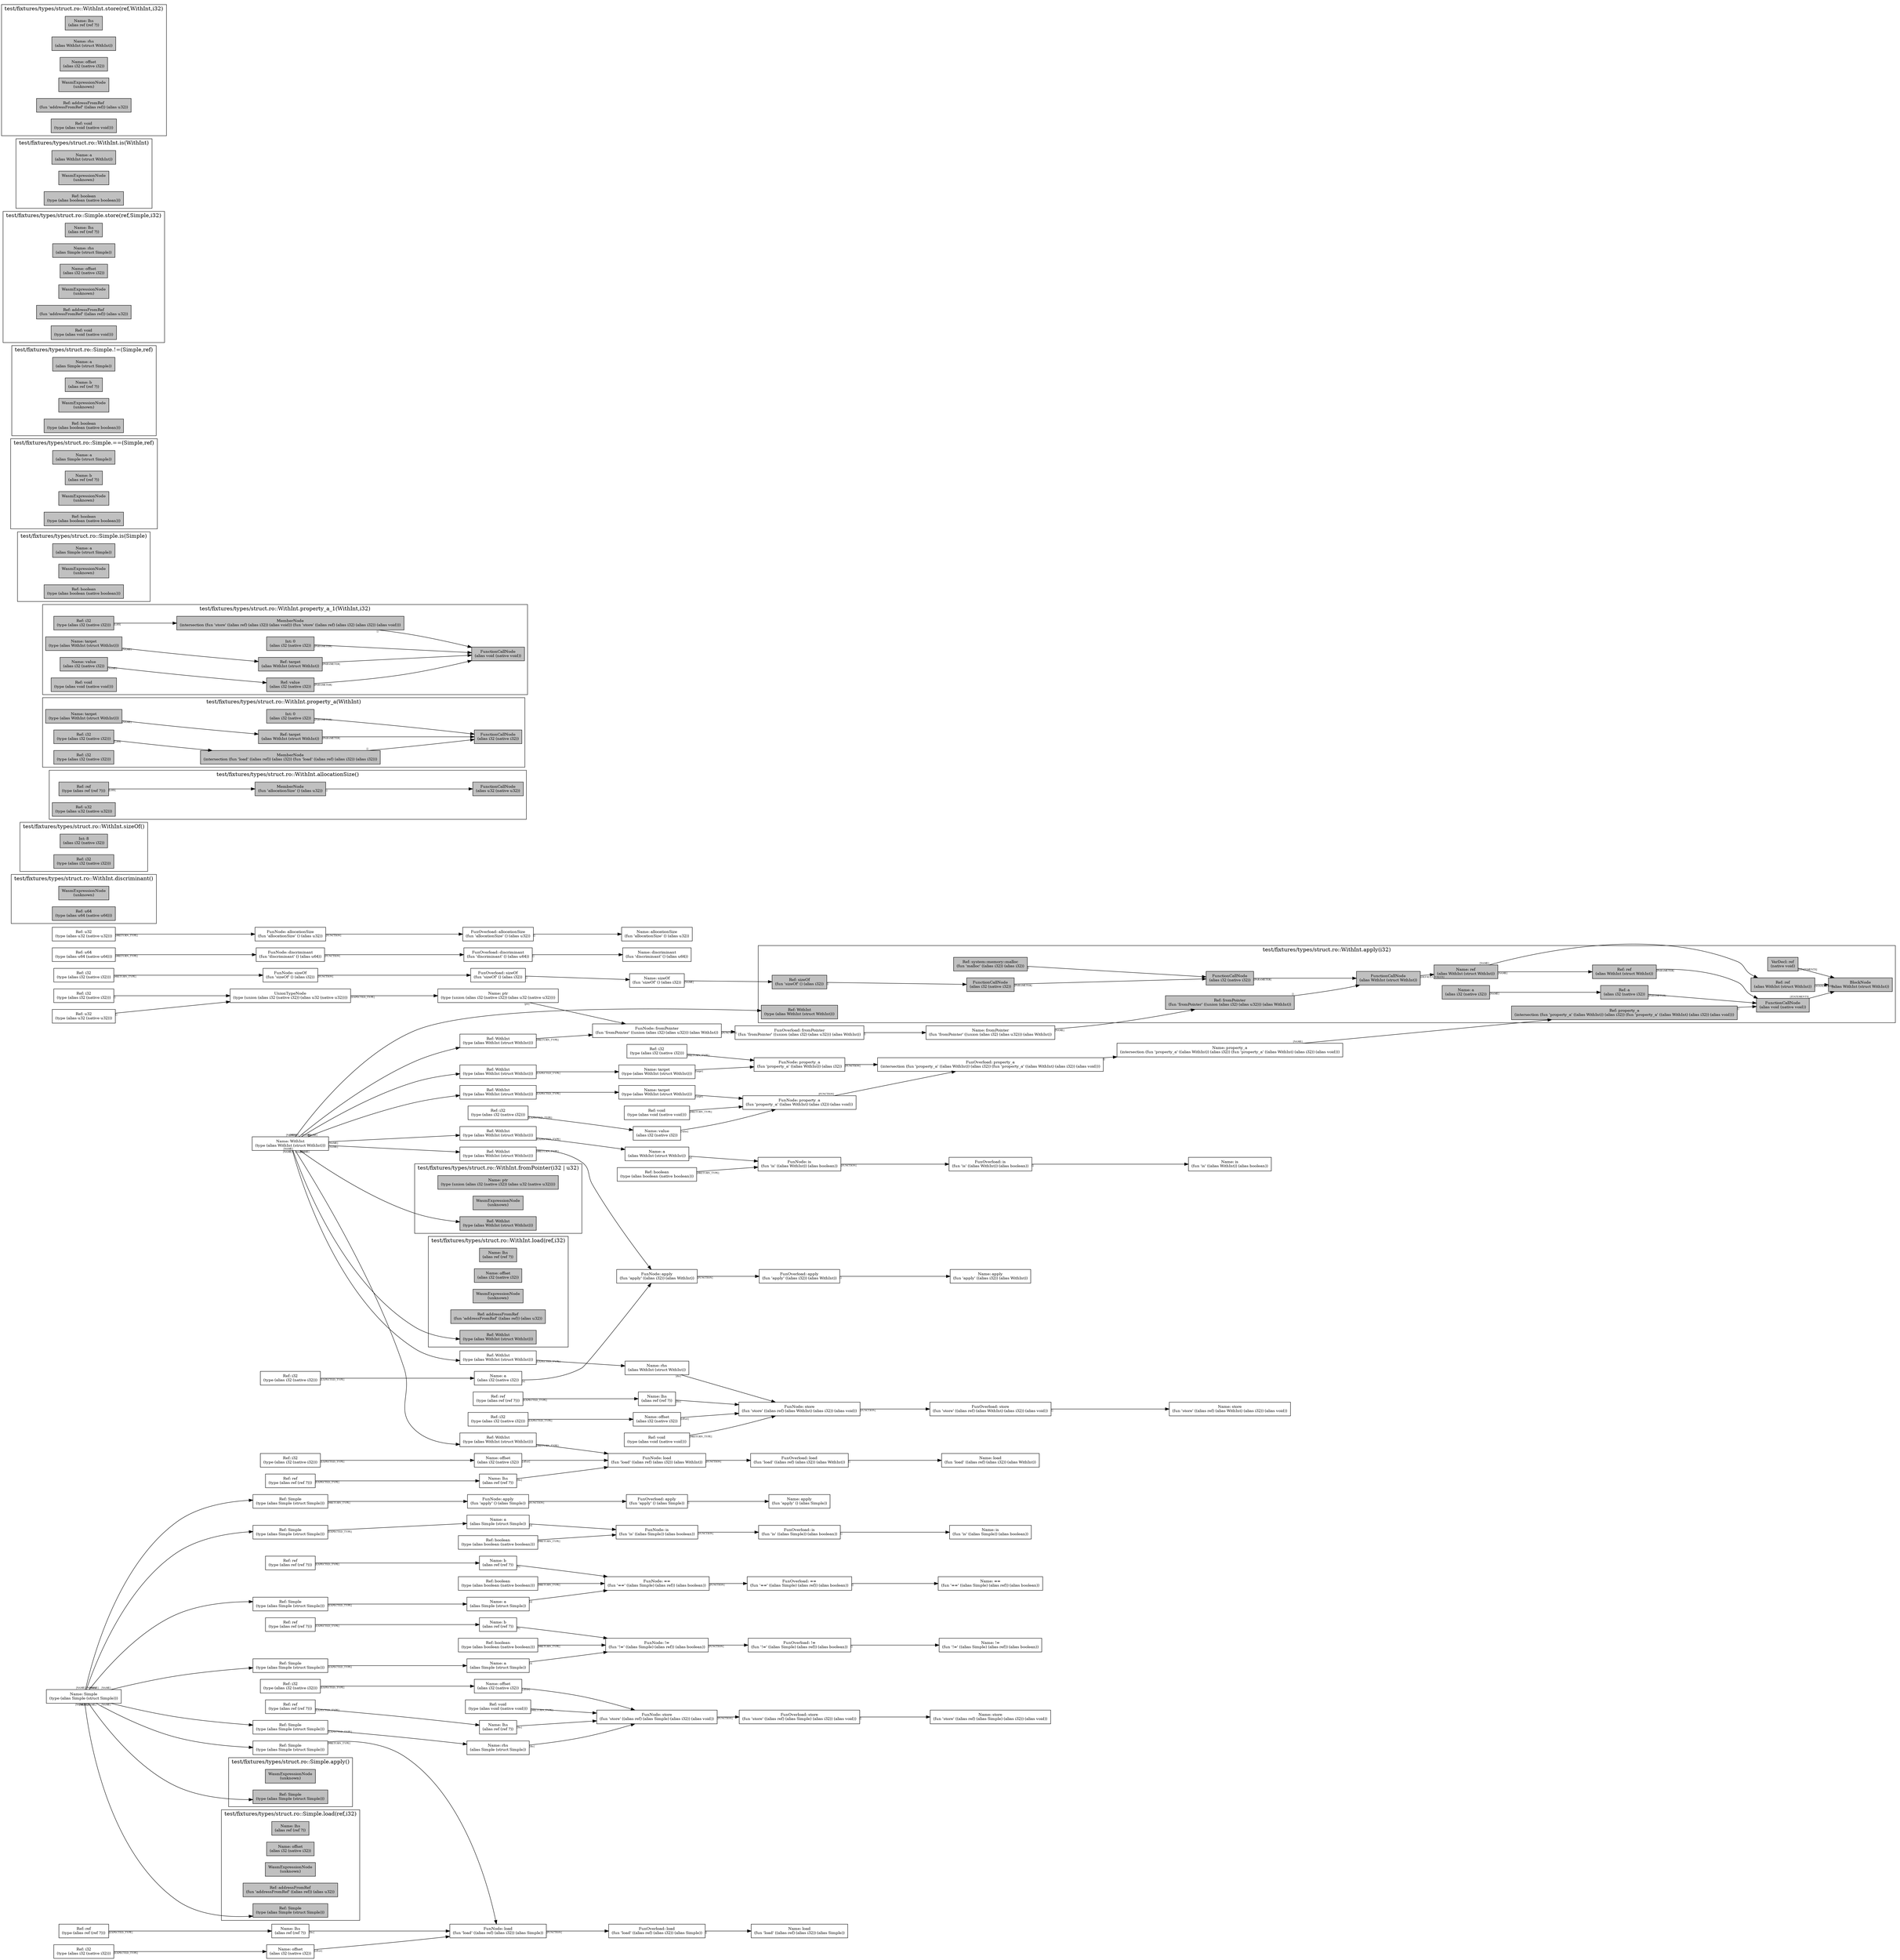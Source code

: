 digraph Document {
  node [shape=box,fontsize=10]; rankdir=LR;
  1 [label="Name: Simple\n(type (alias Simple (struct Simple)))", fillcolor=grey];
  2 [label="FunOverload: apply\n(fun 'apply' () (alias Simple))", fillcolor=grey];
  3 [label="FunNode: apply\n(fun 'apply' () (alias Simple))", fillcolor=grey];
  4 [label="Ref: Simple\n(type (alias Simple (struct Simple)))", fillcolor=grey];
  5 [label="Name: apply\n(fun 'apply' () (alias Simple))", fillcolor=grey];
  6 [label="FunOverload: is\n(fun 'is' ((alias Simple)) (alias boolean))", fillcolor=grey];
  7 [label="FunNode: is\n(fun 'is' ((alias Simple)) (alias boolean))", fillcolor=grey];
  8 [label="Ref: Simple\n(type (alias Simple (struct Simple)))", fillcolor=grey];
  9 [label="Name: a\n(alias Simple (struct Simple))", fillcolor=grey];
  10 [label="Ref: boolean\n(type (alias boolean (native boolean)))", fillcolor=grey];
  11 [label="Name: is\n(fun 'is' ((alias Simple)) (alias boolean))", fillcolor=grey];
  12 [label="FunOverload: ==\n(fun '==' ((alias Simple) (alias ref)) (alias boolean))", fillcolor=grey];
  13 [label="FunNode: ==\n(fun '==' ((alias Simple) (alias ref)) (alias boolean))", fillcolor=grey];
  14 [label="Ref: Simple\n(type (alias Simple (struct Simple)))", fillcolor=grey];
  15 [label="Name: a\n(alias Simple (struct Simple))", fillcolor=grey];
  16 [label="Ref: ref\n(type (alias ref (ref ?)))", fillcolor=grey];
  17 [label="Name: b\n(alias ref (ref ?))", fillcolor=grey];
  18 [label="Ref: boolean\n(type (alias boolean (native boolean)))", fillcolor=grey];
  19 [label="Name: ==\n(fun '==' ((alias Simple) (alias ref)) (alias boolean))", fillcolor=grey];
  20 [label="FunOverload: !=\n(fun '!=' ((alias Simple) (alias ref)) (alias boolean))", fillcolor=grey];
  21 [label="FunNode: !=\n(fun '!=' ((alias Simple) (alias ref)) (alias boolean))", fillcolor=grey];
  22 [label="Ref: Simple\n(type (alias Simple (struct Simple)))", fillcolor=grey];
  23 [label="Name: a\n(alias Simple (struct Simple))", fillcolor=grey];
  24 [label="Ref: ref\n(type (alias ref (ref ?)))", fillcolor=grey];
  25 [label="Name: b\n(alias ref (ref ?))", fillcolor=grey];
  26 [label="Ref: boolean\n(type (alias boolean (native boolean)))", fillcolor=grey];
  27 [label="Name: !=\n(fun '!=' ((alias Simple) (alias ref)) (alias boolean))", fillcolor=grey];
  28 [label="FunOverload: store\n(fun 'store' ((alias ref) (alias Simple) (alias i32)) (alias void))", fillcolor=grey];
  29 [label="FunNode: store\n(fun 'store' ((alias ref) (alias Simple) (alias i32)) (alias void))", fillcolor=grey];
  30 [label="Ref: ref\n(type (alias ref (ref ?)))", fillcolor=grey];
  31 [label="Name: lhs\n(alias ref (ref ?))", fillcolor=grey];
  32 [label="Ref: Simple\n(type (alias Simple (struct Simple)))", fillcolor=grey];
  33 [label="Name: rhs\n(alias Simple (struct Simple))", fillcolor=grey];
  34 [label="Ref: i32\n(type (alias i32 (native i32)))", fillcolor=grey];
  35 [label="Name: offset\n(alias i32 (native i32))", fillcolor=grey];
  36 [label="Ref: void\n(type (alias void (native void)))", fillcolor=grey];
  37 [label="Name: store\n(fun 'store' ((alias ref) (alias Simple) (alias i32)) (alias void))", fillcolor=grey];
  38 [label="FunOverload: load\n(fun 'load' ((alias ref) (alias i32)) (alias Simple))", fillcolor=grey];
  39 [label="FunNode: load\n(fun 'load' ((alias ref) (alias i32)) (alias Simple))", fillcolor=grey];
  40 [label="Ref: ref\n(type (alias ref (ref ?)))", fillcolor=grey];
  41 [label="Name: lhs\n(alias ref (ref ?))", fillcolor=grey];
  42 [label="Ref: i32\n(type (alias i32 (native i32)))", fillcolor=grey];
  43 [label="Name: offset\n(alias i32 (native i32))", fillcolor=grey];
  44 [label="Ref: Simple\n(type (alias Simple (struct Simple)))", fillcolor=grey];
  45 [label="Name: load\n(fun 'load' ((alias ref) (alias i32)) (alias Simple))", fillcolor=grey];
  46 [label="Name: WithInt\n(type (alias WithInt (struct WithInt)))", fillcolor=grey];
  47 [label="FunOverload: discriminant\n(fun 'discriminant' () (alias u64))", fillcolor=grey];
  48 [label="FunNode: discriminant\n(fun 'discriminant' () (alias u64))", fillcolor=grey];
  49 [label="Ref: u64\n(type (alias u64 (native u64)))", fillcolor=grey];
  50 [label="Name: discriminant\n(fun 'discriminant' () (alias u64))", fillcolor=grey];
  51 [label="FunOverload: sizeOf\n(fun 'sizeOf' () (alias i32))", fillcolor=grey];
  52 [label="FunNode: sizeOf\n(fun 'sizeOf' () (alias i32))", fillcolor=grey];
  53 [label="Ref: i32\n(type (alias i32 (native i32)))", fillcolor=grey];
  54 [label="Name: sizeOf\n(fun 'sizeOf' () (alias i32))", fillcolor=grey];
  55 [label="FunOverload: allocationSize\n(fun 'allocationSize' () (alias u32))", fillcolor=grey];
  56 [label="FunNode: allocationSize\n(fun 'allocationSize' () (alias u32))", fillcolor=grey];
  57 [label="Ref: u32\n(type (alias u32 (native u32)))", fillcolor=grey];
  58 [label="Name: allocationSize\n(fun 'allocationSize' () (alias u32))", fillcolor=grey];
  59 [label="FunOverload: apply\n(fun 'apply' ((alias i32)) (alias WithInt))", fillcolor=grey];
  60 [label="FunNode: apply\n(fun 'apply' ((alias i32)) (alias WithInt))", fillcolor=grey];
  61 [label="Ref: i32\n(type (alias i32 (native i32)))", fillcolor=grey];
  62 [label="Name: a\n(alias i32 (native i32))", fillcolor=grey];
  63 [label="Ref: WithInt\n(type (alias WithInt (struct WithInt)))", fillcolor=grey];
  64 [label="Name: apply\n(fun 'apply' ((alias i32)) (alias WithInt))", fillcolor=grey];
  65 [label="FunOverload: fromPointer\n(fun 'fromPointer' ((union (alias i32) (alias u32))) (alias WithInt))", fillcolor=grey];
  66 [label="FunNode: fromPointer\n(fun 'fromPointer' ((union (alias i32) (alias u32))) (alias WithInt))", fillcolor=grey];
  67 [label="UnionTypeNode\n(type (union (alias i32 (native i32)) (alias u32 (native u32))))", fillcolor=grey];
  68 [label="Ref: i32\n(type (alias i32 (native i32)))", fillcolor=grey];
  69 [label="Ref: u32\n(type (alias u32 (native u32)))", fillcolor=grey];
  70 [label="Name: ptr\n(type (union (alias i32 (native i32)) (alias u32 (native u32))))", fillcolor=grey];
  71 [label="Ref: WithInt\n(type (alias WithInt (struct WithInt)))", fillcolor=grey];
  72 [label="Name: fromPointer\n(fun 'fromPointer' ((union (alias i32) (alias u32))) (alias WithInt))", fillcolor=grey];
  73 [label="FunOverload: property_a\n(intersection (fun 'property_a' ((alias WithInt)) (alias i32)) (fun 'property_a' ((alias WithInt) (alias i32)) (alias void)))", fillcolor=grey];
  74 [label="FunNode: property_a\n(fun 'property_a' ((alias WithInt)) (alias i32))", fillcolor=grey];
  75 [label="Ref: WithInt\n(type (alias WithInt (struct WithInt)))", fillcolor=grey];
  76 [label="Name: target\n(type (alias WithInt (struct WithInt)))", fillcolor=grey];
  77 [label="Ref: i32\n(type (alias i32 (native i32)))", fillcolor=grey];
  78 [label="FunNode: property_a\n(fun 'property_a' ((alias WithInt) (alias i32)) (alias void))", fillcolor=grey];
  79 [label="Ref: WithInt\n(type (alias WithInt (struct WithInt)))", fillcolor=grey];
  80 [label="Name: target\n(type (alias WithInt (struct WithInt)))", fillcolor=grey];
  81 [label="Ref: i32\n(type (alias i32 (native i32)))", fillcolor=grey];
  82 [label="Name: value\n(alias i32 (native i32))", fillcolor=grey];
  83 [label="Ref: void\n(type (alias void (native void)))", fillcolor=grey];
  84 [label="Name: property_a\n(intersection (fun 'property_a' ((alias WithInt)) (alias i32)) (fun 'property_a' ((alias WithInt) (alias i32)) (alias void)))", fillcolor=grey];
  85 [label="FunOverload: is\n(fun 'is' ((alias WithInt)) (alias boolean))", fillcolor=grey];
  86 [label="FunNode: is\n(fun 'is' ((alias WithInt)) (alias boolean))", fillcolor=grey];
  87 [label="Ref: WithInt\n(type (alias WithInt (struct WithInt)))", fillcolor=grey];
  88 [label="Name: a\n(alias WithInt (struct WithInt))", fillcolor=grey];
  89 [label="Ref: boolean\n(type (alias boolean (native boolean)))", fillcolor=grey];
  90 [label="Name: is\n(fun 'is' ((alias WithInt)) (alias boolean))", fillcolor=grey];
  91 [label="FunOverload: store\n(fun 'store' ((alias ref) (alias WithInt) (alias i32)) (alias void))", fillcolor=grey];
  92 [label="FunNode: store\n(fun 'store' ((alias ref) (alias WithInt) (alias i32)) (alias void))", fillcolor=grey];
  93 [label="Ref: ref\n(type (alias ref (ref ?)))", fillcolor=grey];
  94 [label="Name: lhs\n(alias ref (ref ?))", fillcolor=grey];
  95 [label="Ref: WithInt\n(type (alias WithInt (struct WithInt)))", fillcolor=grey];
  96 [label="Name: rhs\n(alias WithInt (struct WithInt))", fillcolor=grey];
  97 [label="Ref: i32\n(type (alias i32 (native i32)))", fillcolor=grey];
  98 [label="Name: offset\n(alias i32 (native i32))", fillcolor=grey];
  99 [label="Ref: void\n(type (alias void (native void)))", fillcolor=grey];
  100 [label="Name: store\n(fun 'store' ((alias ref) (alias WithInt) (alias i32)) (alias void))", fillcolor=grey];
  101 [label="FunOverload: load\n(fun 'load' ((alias ref) (alias i32)) (alias WithInt))", fillcolor=grey];
  102 [label="FunNode: load\n(fun 'load' ((alias ref) (alias i32)) (alias WithInt))", fillcolor=grey];
  103 [label="Ref: ref\n(type (alias ref (ref ?)))", fillcolor=grey];
  104 [label="Name: lhs\n(alias ref (ref ?))", fillcolor=grey];
  105 [label="Ref: i32\n(type (alias i32 (native i32)))", fillcolor=grey];
  106 [label="Name: offset\n(alias i32 (native i32))", fillcolor=grey];
  107 [label="Ref: WithInt\n(type (alias WithInt (struct WithInt)))", fillcolor=grey];
  108 [label="Name: load\n(fun 'load' ((alias ref) (alias i32)) (alias WithInt))", fillcolor=grey];
  subgraph cluster0 { rankdir=TB;
    node [style=filled, fillcolor=grey];
    109 [label="WasmExpressionNode\n(unknown)", fillcolor=grey];
    110 [label="Ref: u64\n(type (alias u64 (native u64)))", fillcolor=grey];
  label="test/fixtures/types/struct.ro::WithInt.discriminant()";
}
  subgraph cluster1 { rankdir=TB;
    node [style=filled, fillcolor=grey];
    111 [label="Int: 8\n(alias i32 (native i32))", fillcolor=grey];
    112 [label="Ref: i32\n(type (alias i32 (native i32)))", fillcolor=grey];
  label="test/fixtures/types/struct.ro::WithInt.sizeOf()";
}
  subgraph cluster2 { rankdir=TB;
    node [style=filled, fillcolor=grey];
    113 [label="FunctionCallNode\n(alias u32 (native u32))", fillcolor=grey];
    114 [label="MemberNode\n(fun 'allocationSize' () (alias u32))", fillcolor=grey];
    115 [label="Ref: ref\n(type (alias ref (ref ?)))", fillcolor=grey];
    116 [label="Ref: u32\n(type (alias u32 (native u32)))", fillcolor=grey];
    114 -> 113[taillabel="[]" fontname="times" fontsize = 7 color="black" ];
    115 -> 114[taillabel="[LHS]" fontname="times" fontsize = 7 color="black" ];
  label="test/fixtures/types/struct.ro::WithInt.allocationSize()";
}
  subgraph cluster3 { rankdir=TB;
    node [style=filled, fillcolor=grey];
    117 [label="WasmExpressionNode\n(unknown)", fillcolor=grey];
    118 [label="Ref: Simple\n(type (alias Simple (struct Simple)))", fillcolor=grey];
  label="test/fixtures/types/struct.ro::Simple.apply()";
}
  subgraph cluster4 { rankdir=TB;
    node [style=filled, fillcolor=grey];
    119 [label="Name: lhs\n(alias ref (ref ?))", fillcolor=grey];
    120 [label="Name: offset\n(alias i32 (native i32))", fillcolor=grey];
    121 [label="WasmExpressionNode\n(unknown)", fillcolor=grey];
    122 [label="Ref: addressFromRef\n(fun 'addressFromRef' ((alias ref)) (alias u32))", fillcolor=grey];
    123 [label="Ref: Simple\n(type (alias Simple (struct Simple)))", fillcolor=grey];
  label="test/fixtures/types/struct.ro::Simple.load(ref,i32)";
}
  subgraph cluster5 { rankdir=TB;
    node [style=filled, fillcolor=grey];
    124 [label="Name: a\n(alias i32 (native i32))", fillcolor=grey];
    125 [label="BlockNode\n(alias WithInt (struct WithInt))", fillcolor=grey];
    126 [label="VarDecl: ref\n(native void)", fillcolor=grey];
    127 [label="Name: ref\n(alias WithInt (struct WithInt))", fillcolor=grey];
    128 [label="FunctionCallNode\n(alias WithInt (struct WithInt))", fillcolor=grey];
    129 [label="Ref: fromPointer\n(fun 'fromPointer' ((union (alias i32) (alias u32))) (alias WithInt))", fillcolor=grey];
    130 [label="FunctionCallNode\n(alias i32 (native i32))", fillcolor=grey];
    131 [label="Ref: system::memory::malloc\n(fun 'malloc' ((alias i32)) (alias i32))", fillcolor=grey];
    132 [label="FunctionCallNode\n(alias i32 (native i32))", fillcolor=grey];
    133 [label="Ref: sizeOf\n(fun 'sizeOf' () (alias i32))", fillcolor=grey];
    134 [label="FunctionCallNode\n(alias void (native void))", fillcolor=grey];
    135 [label="Ref: property_a\n(intersection (fun 'property_a' ((alias WithInt)) (alias i32)) (fun 'property_a' ((alias WithInt) (alias i32)) (alias void)))", fillcolor=grey];
    136 [label="Ref: ref\n(alias WithInt (struct WithInt))", fillcolor=grey];
    137 [label="Ref: a\n(alias i32 (native i32))", fillcolor=grey];
    138 [label="Ref: ref\n(alias WithInt (struct WithInt))", fillcolor=grey];
    139 [label="Ref: WithInt\n(type (alias WithInt (struct WithInt)))", fillcolor=grey];
    124 -> 137[taillabel="[NAME]" fontname="times" fontsize = 7 color="black" ];
    126 -> 125[taillabel="[STATEMENTS]" fontname="times" fontsize = 7 color="black" ];
    127 -> 136[taillabel="[NAME]" fontname="times" fontsize = 7 color="black" ];
    127 -> 138[taillabel="[NAME]" fontname="times" fontsize = 7 color="black" ];
    128 -> 127[taillabel="[DEFAULT_VALUE]" fontname="times" fontsize = 7 color="black" ];
    129 -> 128[taillabel="[]" fontname="times" fontsize = 7 color="black" ];
    130 -> 128[taillabel="[PARAMETER]" fontname="times" fontsize = 7 color="black" ];
    131 -> 130[taillabel="[]" fontname="times" fontsize = 7 color="black" ];
    132 -> 130[taillabel="[PARAMETER]" fontname="times" fontsize = 7 color="black" ];
    133 -> 132[taillabel="[]" fontname="times" fontsize = 7 color="black" ];
    134 -> 125[taillabel="[STATEMENTS]" fontname="times" fontsize = 7 color="black" ];
    135 -> 134[taillabel="[]" fontname="times" fontsize = 7 color="black" ];
    136 -> 134[taillabel="[PARAMETER]" fontname="times" fontsize = 7 color="black" ];
    137 -> 134[taillabel="[PARAMETER]" fontname="times" fontsize = 7 color="black" ];
    138 -> 125[taillabel="[STATEMENTS]" fontname="times" fontsize = 7 color="black" ];
  label="test/fixtures/types/struct.ro::WithInt.apply(i32)";
}
  subgraph cluster6 { rankdir=TB;
    node [style=filled, fillcolor=grey];
    140 [label="Name: ptr\n(type (union (alias i32 (native i32)) (alias u32 (native u32))))", fillcolor=grey];
    141 [label="WasmExpressionNode\n(unknown)", fillcolor=grey];
    142 [label="Ref: WithInt\n(type (alias WithInt (struct WithInt)))", fillcolor=grey];
  label="test/fixtures/types/struct.ro::WithInt.fromPointer(i32 | u32)";
}
  subgraph cluster7 { rankdir=TB;
    node [style=filled, fillcolor=grey];
    143 [label="Name: target\n(type (alias WithInt (struct WithInt)))", fillcolor=grey];
    144 [label="FunctionCallNode\n(alias i32 (native i32))", fillcolor=grey];
    145 [label="MemberNode\n(intersection (fun 'load' ((alias ref)) (alias i32)) (fun 'load' ((alias ref) (alias i32)) (alias i32)))", fillcolor=grey];
    146 [label="Ref: i32\n(type (alias i32 (native i32)))", fillcolor=grey];
    147 [label="Ref: target\n(alias WithInt (struct WithInt))", fillcolor=grey];
    148 [label="Int: 0\n(alias i32 (native i32))", fillcolor=grey];
    149 [label="Ref: i32\n(type (alias i32 (native i32)))", fillcolor=grey];
    143 -> 147[taillabel="[NAME]" fontname="times" fontsize = 7 color="black" ];
    145 -> 144[taillabel="[]" fontname="times" fontsize = 7 color="black" ];
    146 -> 145[taillabel="[LHS]" fontname="times" fontsize = 7 color="black" ];
    147 -> 144[taillabel="[PARAMETER]" fontname="times" fontsize = 7 color="black" ];
    148 -> 144[taillabel="[PARAMETER]" fontname="times" fontsize = 7 color="black" ];
  label="test/fixtures/types/struct.ro::WithInt.property_a(WithInt)";
}
  subgraph cluster8 { rankdir=TB;
    node [style=filled, fillcolor=grey];
    150 [label="Name: target\n(type (alias WithInt (struct WithInt)))", fillcolor=grey];
    151 [label="Name: value\n(alias i32 (native i32))", fillcolor=grey];
    152 [label="FunctionCallNode\n(alias void (native void))", fillcolor=grey];
    153 [label="MemberNode\n(intersection (fun 'store' ((alias ref) (alias i32)) (alias void)) (fun 'store' ((alias ref) (alias i32) (alias i32)) (alias void)))", fillcolor=grey];
    154 [label="Ref: i32\n(type (alias i32 (native i32)))", fillcolor=grey];
    155 [label="Ref: target\n(alias WithInt (struct WithInt))", fillcolor=grey];
    156 [label="Ref: value\n(alias i32 (native i32))", fillcolor=grey];
    157 [label="Int: 0\n(alias i32 (native i32))", fillcolor=grey];
    158 [label="Ref: void\n(type (alias void (native void)))", fillcolor=grey];
    150 -> 155[taillabel="[NAME]" fontname="times" fontsize = 7 color="black" ];
    151 -> 156[taillabel="[NAME]" fontname="times" fontsize = 7 color="black" ];
    153 -> 152[taillabel="[]" fontname="times" fontsize = 7 color="black" ];
    154 -> 153[taillabel="[LHS]" fontname="times" fontsize = 7 color="black" ];
    155 -> 152[taillabel="[PARAMETER]" fontname="times" fontsize = 7 color="black" ];
    156 -> 152[taillabel="[PARAMETER]" fontname="times" fontsize = 7 color="black" ];
    157 -> 152[taillabel="[PARAMETER]" fontname="times" fontsize = 7 color="black" ];
  label="test/fixtures/types/struct.ro::WithInt.property_a_1(WithInt,i32)";
}
  subgraph cluster9 { rankdir=TB;
    node [style=filled, fillcolor=grey];
    159 [label="Name: lhs\n(alias ref (ref ?))", fillcolor=grey];
    160 [label="Name: offset\n(alias i32 (native i32))", fillcolor=grey];
    161 [label="WasmExpressionNode\n(unknown)", fillcolor=grey];
    162 [label="Ref: addressFromRef\n(fun 'addressFromRef' ((alias ref)) (alias u32))", fillcolor=grey];
    163 [label="Ref: WithInt\n(type (alias WithInt (struct WithInt)))", fillcolor=grey];
  label="test/fixtures/types/struct.ro::WithInt.load(ref,i32)";
}
  subgraph cluster10 { rankdir=TB;
    node [style=filled, fillcolor=grey];
    164 [label="Name: a\n(alias Simple (struct Simple))", fillcolor=grey];
    165 [label="WasmExpressionNode\n(unknown)", fillcolor=grey];
    166 [label="Ref: boolean\n(type (alias boolean (native boolean)))", fillcolor=grey];
  label="test/fixtures/types/struct.ro::Simple.is(Simple)";
}
  subgraph cluster11 { rankdir=TB;
    node [style=filled, fillcolor=grey];
    167 [label="Name: a\n(alias Simple (struct Simple))", fillcolor=grey];
    168 [label="Name: b\n(alias ref (ref ?))", fillcolor=grey];
    169 [label="WasmExpressionNode\n(unknown)", fillcolor=grey];
    170 [label="Ref: boolean\n(type (alias boolean (native boolean)))", fillcolor=grey];
  label="test/fixtures/types/struct.ro::Simple.==(Simple,ref)";
}
  subgraph cluster12 { rankdir=TB;
    node [style=filled, fillcolor=grey];
    171 [label="Name: a\n(alias Simple (struct Simple))", fillcolor=grey];
    172 [label="Name: b\n(alias ref (ref ?))", fillcolor=grey];
    173 [label="WasmExpressionNode\n(unknown)", fillcolor=grey];
    174 [label="Ref: boolean\n(type (alias boolean (native boolean)))", fillcolor=grey];
  label="test/fixtures/types/struct.ro::Simple.!=(Simple,ref)";
}
  subgraph cluster13 { rankdir=TB;
    node [style=filled, fillcolor=grey];
    175 [label="Name: lhs\n(alias ref (ref ?))", fillcolor=grey];
    176 [label="Name: rhs\n(alias Simple (struct Simple))", fillcolor=grey];
    177 [label="Name: offset\n(alias i32 (native i32))", fillcolor=grey];
    178 [label="WasmExpressionNode\n(unknown)", fillcolor=grey];
    179 [label="Ref: addressFromRef\n(fun 'addressFromRef' ((alias ref)) (alias u32))", fillcolor=grey];
    180 [label="Ref: void\n(type (alias void (native void)))", fillcolor=grey];
  label="test/fixtures/types/struct.ro::Simple.store(ref,Simple,i32)";
}
  subgraph cluster14 { rankdir=TB;
    node [style=filled, fillcolor=grey];
    181 [label="Name: a\n(alias WithInt (struct WithInt))", fillcolor=grey];
    182 [label="WasmExpressionNode\n(unknown)", fillcolor=grey];
    183 [label="Ref: boolean\n(type (alias boolean (native boolean)))", fillcolor=grey];
  label="test/fixtures/types/struct.ro::WithInt.is(WithInt)";
}
  subgraph cluster15 { rankdir=TB;
    node [style=filled, fillcolor=grey];
    184 [label="Name: lhs\n(alias ref (ref ?))", fillcolor=grey];
    185 [label="Name: rhs\n(alias WithInt (struct WithInt))", fillcolor=grey];
    186 [label="Name: offset\n(alias i32 (native i32))", fillcolor=grey];
    187 [label="WasmExpressionNode\n(unknown)", fillcolor=grey];
    188 [label="Ref: addressFromRef\n(fun 'addressFromRef' ((alias ref)) (alias u32))", fillcolor=grey];
    189 [label="Ref: void\n(type (alias void (native void)))", fillcolor=grey];
  label="test/fixtures/types/struct.ro::WithInt.store(ref,WithInt,i32)";
}
  1 -> 4[taillabel="[NAME]" fontname="times" fontsize = 7 color="black" ];
  1 -> 8[taillabel="[NAME]" fontname="times" fontsize = 7 color="black" ];
  1 -> 14[taillabel="[NAME]" fontname="times" fontsize = 7 color="black" ];
  1 -> 22[taillabel="[NAME]" fontname="times" fontsize = 7 color="black" ];
  1 -> 32[taillabel="[NAME]" fontname="times" fontsize = 7 color="black" ];
  1 -> 44[taillabel="[NAME]" fontname="times" fontsize = 7 color="black" ];
  1 -> 118[taillabel="[NAME]" fontname="times" fontsize = 7 color="black" ];
  1 -> 123[taillabel="[NAME]" fontname="times" fontsize = 7 color="black" ];
  2 -> 5[taillabel="[]" fontname="times" fontsize = 7 color="black" ];
  3 -> 2[taillabel="[FUNCTION]" fontname="times" fontsize = 7 color="black" ];
  4 -> 3[taillabel="[#RETURN_TYPE]" fontname="times" fontsize = 7 color="black" ];
  6 -> 11[taillabel="[]" fontname="times" fontsize = 7 color="black" ];
  7 -> 6[taillabel="[FUNCTION]" fontname="times" fontsize = 7 color="black" ];
  8 -> 9[taillabel="[EXPECTED_TYPE]" fontname="times" fontsize = 7 color="black" ];
  9 -> 7[taillabel="[a]" fontname="times" fontsize = 7 color="black" ];
  10 -> 7[taillabel="[#RETURN_TYPE]" fontname="times" fontsize = 7 color="black" ];
  12 -> 19[taillabel="[]" fontname="times" fontsize = 7 color="black" ];
  13 -> 12[taillabel="[FUNCTION]" fontname="times" fontsize = 7 color="black" ];
  14 -> 15[taillabel="[EXPECTED_TYPE]" fontname="times" fontsize = 7 color="black" ];
  15 -> 13[taillabel="[a]" fontname="times" fontsize = 7 color="black" ];
  16 -> 17[taillabel="[EXPECTED_TYPE]" fontname="times" fontsize = 7 color="black" ];
  17 -> 13[taillabel="[b]" fontname="times" fontsize = 7 color="black" ];
  18 -> 13[taillabel="[#RETURN_TYPE]" fontname="times" fontsize = 7 color="black" ];
  20 -> 27[taillabel="[]" fontname="times" fontsize = 7 color="black" ];
  21 -> 20[taillabel="[FUNCTION]" fontname="times" fontsize = 7 color="black" ];
  22 -> 23[taillabel="[EXPECTED_TYPE]" fontname="times" fontsize = 7 color="black" ];
  23 -> 21[taillabel="[a]" fontname="times" fontsize = 7 color="black" ];
  24 -> 25[taillabel="[EXPECTED_TYPE]" fontname="times" fontsize = 7 color="black" ];
  25 -> 21[taillabel="[b]" fontname="times" fontsize = 7 color="black" ];
  26 -> 21[taillabel="[#RETURN_TYPE]" fontname="times" fontsize = 7 color="black" ];
  28 -> 37[taillabel="[]" fontname="times" fontsize = 7 color="black" ];
  29 -> 28[taillabel="[FUNCTION]" fontname="times" fontsize = 7 color="black" ];
  30 -> 31[taillabel="[EXPECTED_TYPE]" fontname="times" fontsize = 7 color="black" ];
  31 -> 29[taillabel="[lhs]" fontname="times" fontsize = 7 color="black" ];
  32 -> 33[taillabel="[EXPECTED_TYPE]" fontname="times" fontsize = 7 color="black" ];
  33 -> 29[taillabel="[rhs]" fontname="times" fontsize = 7 color="black" ];
  34 -> 35[taillabel="[EXPECTED_TYPE]" fontname="times" fontsize = 7 color="black" ];
  35 -> 29[taillabel="[offset]" fontname="times" fontsize = 7 color="black" ];
  36 -> 29[taillabel="[#RETURN_TYPE]" fontname="times" fontsize = 7 color="black" ];
  38 -> 45[taillabel="[]" fontname="times" fontsize = 7 color="black" ];
  39 -> 38[taillabel="[FUNCTION]" fontname="times" fontsize = 7 color="black" ];
  40 -> 41[taillabel="[EXPECTED_TYPE]" fontname="times" fontsize = 7 color="black" ];
  41 -> 39[taillabel="[lhs]" fontname="times" fontsize = 7 color="black" ];
  42 -> 43[taillabel="[EXPECTED_TYPE]" fontname="times" fontsize = 7 color="black" ];
  43 -> 39[taillabel="[offset]" fontname="times" fontsize = 7 color="black" ];
  44 -> 39[taillabel="[#RETURN_TYPE]" fontname="times" fontsize = 7 color="black" ];
  46 -> 63[taillabel="[NAME]" fontname="times" fontsize = 7 color="black" ];
  46 -> 71[taillabel="[NAME]" fontname="times" fontsize = 7 color="black" ];
  46 -> 75[taillabel="[NAME]" fontname="times" fontsize = 7 color="black" ];
  46 -> 79[taillabel="[NAME]" fontname="times" fontsize = 7 color="black" ];
  46 -> 87[taillabel="[NAME]" fontname="times" fontsize = 7 color="black" ];
  46 -> 95[taillabel="[NAME]" fontname="times" fontsize = 7 color="black" ];
  46 -> 107[taillabel="[NAME]" fontname="times" fontsize = 7 color="black" ];
  46 -> 139[taillabel="[NAME]" fontname="times" fontsize = 7 color="black" ];
  46 -> 142[taillabel="[NAME]" fontname="times" fontsize = 7 color="black" ];
  46 -> 163[taillabel="[NAME]" fontname="times" fontsize = 7 color="black" ];
  47 -> 50[taillabel="[]" fontname="times" fontsize = 7 color="black" ];
  48 -> 47[taillabel="[FUNCTION]" fontname="times" fontsize = 7 color="black" ];
  49 -> 48[taillabel="[#RETURN_TYPE]" fontname="times" fontsize = 7 color="black" ];
  51 -> 54[taillabel="[]" fontname="times" fontsize = 7 color="black" ];
  52 -> 51[taillabel="[FUNCTION]" fontname="times" fontsize = 7 color="black" ];
  53 -> 52[taillabel="[#RETURN_TYPE]" fontname="times" fontsize = 7 color="black" ];
  54 -> 133[taillabel="[NAME]" fontname="times" fontsize = 7 color="black" ];
  55 -> 58[taillabel="[]" fontname="times" fontsize = 7 color="black" ];
  56 -> 55[taillabel="[FUNCTION]" fontname="times" fontsize = 7 color="black" ];
  57 -> 56[taillabel="[#RETURN_TYPE]" fontname="times" fontsize = 7 color="black" ];
  59 -> 64[taillabel="[]" fontname="times" fontsize = 7 color="black" ];
  60 -> 59[taillabel="[FUNCTION]" fontname="times" fontsize = 7 color="black" ];
  61 -> 62[taillabel="[EXPECTED_TYPE]" fontname="times" fontsize = 7 color="black" ];
  62 -> 60[taillabel="[a]" fontname="times" fontsize = 7 color="black" ];
  63 -> 60[taillabel="[#RETURN_TYPE]" fontname="times" fontsize = 7 color="black" ];
  65 -> 72[taillabel="[]" fontname="times" fontsize = 7 color="black" ];
  66 -> 65[taillabel="[FUNCTION]" fontname="times" fontsize = 7 color="black" ];
  67 -> 70[taillabel="[EXPECTED_TYPE]" fontname="times" fontsize = 7 color="black" ];
  68 -> 67[taillabel="[]" fontname="times" fontsize = 7 color="black" ];
  69 -> 67[taillabel="[]" fontname="times" fontsize = 7 color="black" ];
  70 -> 66[taillabel="[ptr]" fontname="times" fontsize = 7 color="black" ];
  71 -> 66[taillabel="[#RETURN_TYPE]" fontname="times" fontsize = 7 color="black" ];
  72 -> 129[taillabel="[NAME]" fontname="times" fontsize = 7 color="black" ];
  73 -> 84[taillabel="[]" fontname="times" fontsize = 7 color="black" ];
  74 -> 73[taillabel="[FUNCTION]" fontname="times" fontsize = 7 color="black" ];
  75 -> 76[taillabel="[EXPECTED_TYPE]" fontname="times" fontsize = 7 color="black" ];
  76 -> 74[taillabel="[target]" fontname="times" fontsize = 7 color="black" ];
  77 -> 74[taillabel="[#RETURN_TYPE]" fontname="times" fontsize = 7 color="black" ];
  78 -> 73[taillabel="[FUNCTION]" fontname="times" fontsize = 7 color="black" ];
  79 -> 80[taillabel="[EXPECTED_TYPE]" fontname="times" fontsize = 7 color="black" ];
  80 -> 78[taillabel="[target]" fontname="times" fontsize = 7 color="black" ];
  81 -> 82[taillabel="[EXPECTED_TYPE]" fontname="times" fontsize = 7 color="black" ];
  82 -> 78[taillabel="[value]" fontname="times" fontsize = 7 color="black" ];
  83 -> 78[taillabel="[#RETURN_TYPE]" fontname="times" fontsize = 7 color="black" ];
  84 -> 135[taillabel="[NAME]" fontname="times" fontsize = 7 color="black" ];
  85 -> 90[taillabel="[]" fontname="times" fontsize = 7 color="black" ];
  86 -> 85[taillabel="[FUNCTION]" fontname="times" fontsize = 7 color="black" ];
  87 -> 88[taillabel="[EXPECTED_TYPE]" fontname="times" fontsize = 7 color="black" ];
  88 -> 86[taillabel="[a]" fontname="times" fontsize = 7 color="black" ];
  89 -> 86[taillabel="[#RETURN_TYPE]" fontname="times" fontsize = 7 color="black" ];
  91 -> 100[taillabel="[]" fontname="times" fontsize = 7 color="black" ];
  92 -> 91[taillabel="[FUNCTION]" fontname="times" fontsize = 7 color="black" ];
  93 -> 94[taillabel="[EXPECTED_TYPE]" fontname="times" fontsize = 7 color="black" ];
  94 -> 92[taillabel="[lhs]" fontname="times" fontsize = 7 color="black" ];
  95 -> 96[taillabel="[EXPECTED_TYPE]" fontname="times" fontsize = 7 color="black" ];
  96 -> 92[taillabel="[rhs]" fontname="times" fontsize = 7 color="black" ];
  97 -> 98[taillabel="[EXPECTED_TYPE]" fontname="times" fontsize = 7 color="black" ];
  98 -> 92[taillabel="[offset]" fontname="times" fontsize = 7 color="black" ];
  99 -> 92[taillabel="[#RETURN_TYPE]" fontname="times" fontsize = 7 color="black" ];
  101 -> 108[taillabel="[]" fontname="times" fontsize = 7 color="black" ];
  102 -> 101[taillabel="[FUNCTION]" fontname="times" fontsize = 7 color="black" ];
  103 -> 104[taillabel="[EXPECTED_TYPE]" fontname="times" fontsize = 7 color="black" ];
  104 -> 102[taillabel="[lhs]" fontname="times" fontsize = 7 color="black" ];
  105 -> 106[taillabel="[EXPECTED_TYPE]" fontname="times" fontsize = 7 color="black" ];
  106 -> 102[taillabel="[offset]" fontname="times" fontsize = 7 color="black" ];
  107 -> 102[taillabel="[#RETURN_TYPE]" fontname="times" fontsize = 7 color="black" ];
  label="";
}
